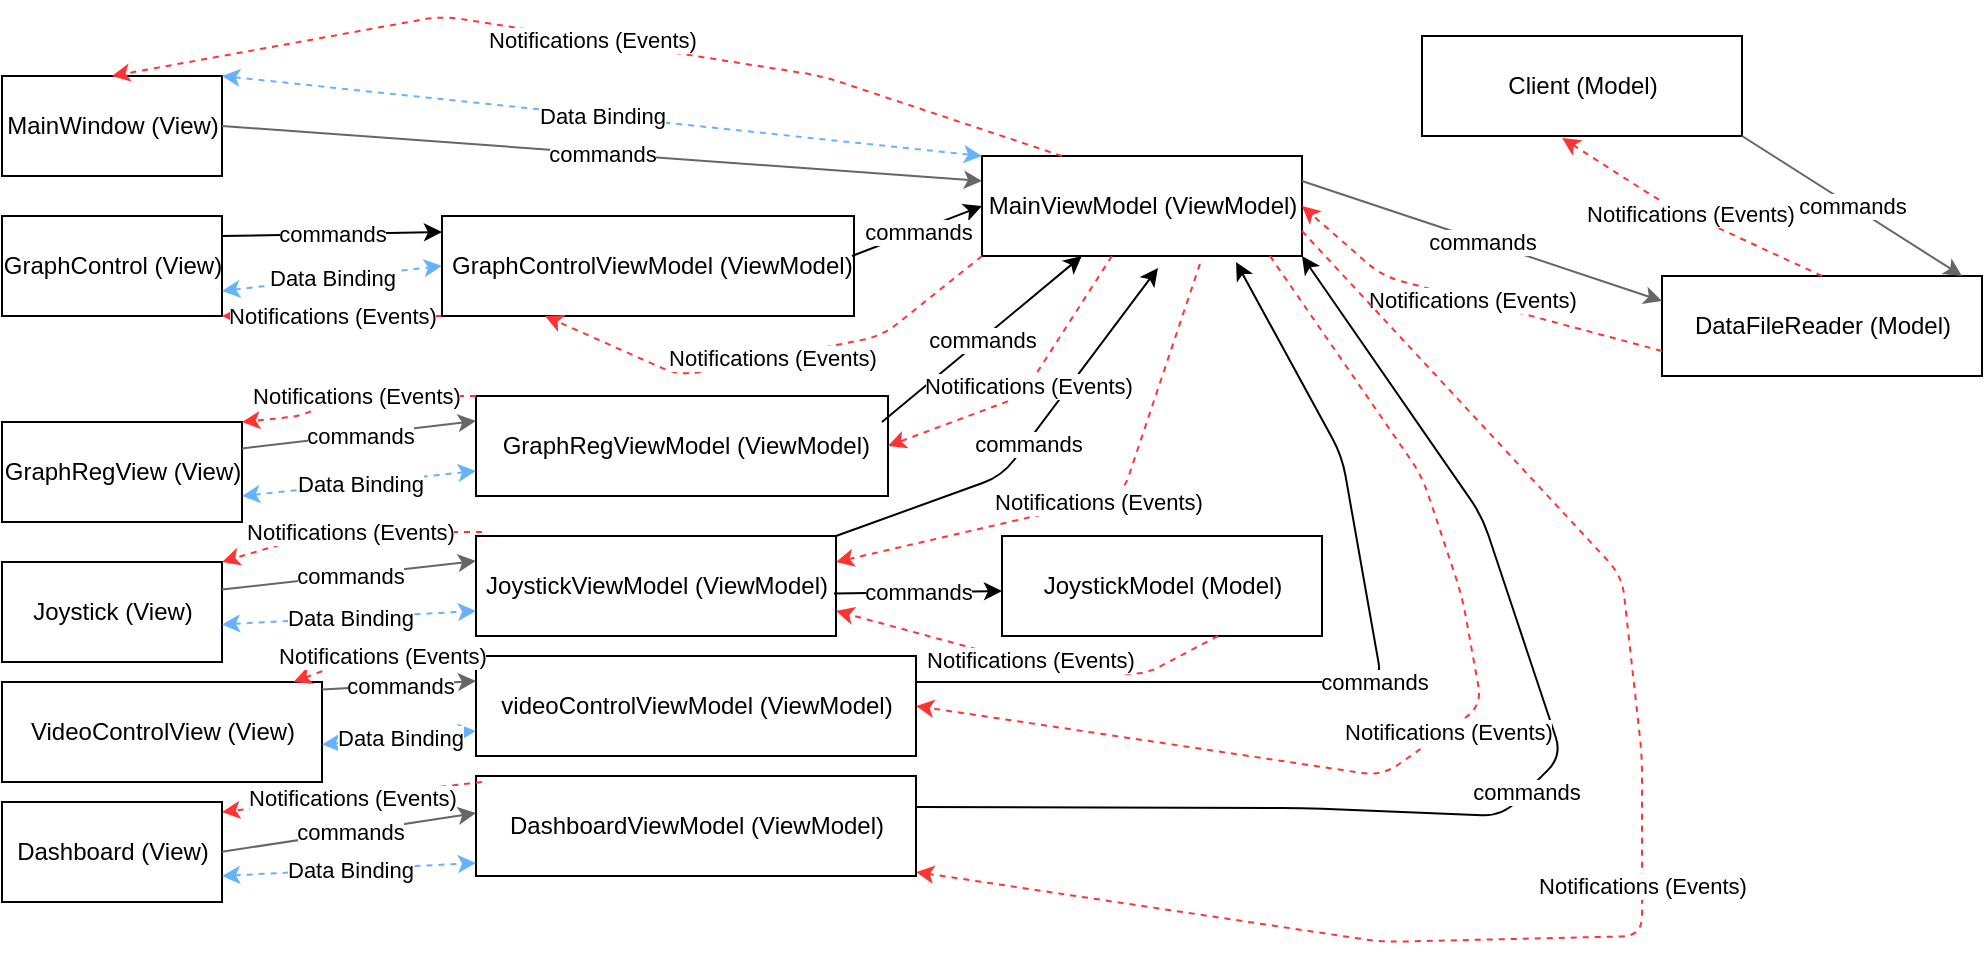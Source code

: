 <mxfile version="14.6.0" type="github">
  <diagram id="C5RBs43oDa-KdzZeNtuy" name="Page-1">
    <mxGraphModel dx="1221" dy="645" grid="1" gridSize="10" guides="1" tooltips="1" connect="1" arrows="1" fold="1" page="1" pageScale="1" pageWidth="1169" pageHeight="827" math="0" shadow="0">
      <root>
        <mxCell id="WIyWlLk6GJQsqaUBKTNV-0" />
        <mxCell id="WIyWlLk6GJQsqaUBKTNV-1" parent="WIyWlLk6GJQsqaUBKTNV-0" />
        <mxCell id="LMAW1DUZcX1mLdOMo50G-0" value="MainWindow (View)" style="html=1;" parent="WIyWlLk6GJQsqaUBKTNV-1" vertex="1">
          <mxGeometry x="110" y="190" width="110" height="50" as="geometry" />
        </mxCell>
        <mxCell id="LMAW1DUZcX1mLdOMo50G-1" value="GraphControl (View)" style="html=1;" parent="WIyWlLk6GJQsqaUBKTNV-1" vertex="1">
          <mxGeometry x="110" y="260" width="110" height="50" as="geometry" />
        </mxCell>
        <mxCell id="LMAW1DUZcX1mLdOMo50G-2" value="VideoControlView (View)" style="html=1;" parent="WIyWlLk6GJQsqaUBKTNV-1" vertex="1">
          <mxGeometry x="110" y="493" width="160" height="50" as="geometry" />
        </mxCell>
        <mxCell id="LMAW1DUZcX1mLdOMo50G-3" value="GraphRegView (View)" style="html=1;" parent="WIyWlLk6GJQsqaUBKTNV-1" vertex="1">
          <mxGeometry x="110" y="363" width="120" height="50" as="geometry" />
        </mxCell>
        <mxCell id="LMAW1DUZcX1mLdOMo50G-4" value="Joystick (View)" style="html=1;" parent="WIyWlLk6GJQsqaUBKTNV-1" vertex="1">
          <mxGeometry x="110" y="433" width="110" height="50" as="geometry" />
        </mxCell>
        <mxCell id="LMAW1DUZcX1mLdOMo50G-6" value="Dashboard (View)" style="html=1;" parent="WIyWlLk6GJQsqaUBKTNV-1" vertex="1">
          <mxGeometry x="110" y="553" width="110" height="50" as="geometry" />
        </mxCell>
        <mxCell id="LMAW1DUZcX1mLdOMo50G-9" value="MainViewModel (ViewModel)" style="html=1;" parent="WIyWlLk6GJQsqaUBKTNV-1" vertex="1">
          <mxGeometry x="600" y="230" width="160" height="50" as="geometry" />
        </mxCell>
        <mxCell id="LMAW1DUZcX1mLdOMo50G-13" value="videoControlViewModel (ViewModel)" style="html=1;" parent="WIyWlLk6GJQsqaUBKTNV-1" vertex="1">
          <mxGeometry x="347" y="480" width="220" height="50" as="geometry" />
        </mxCell>
        <mxCell id="LMAW1DUZcX1mLdOMo50G-15" value="&amp;nbsp;GraphRegViewModel (ViewModel)" style="html=1;" parent="WIyWlLk6GJQsqaUBKTNV-1" vertex="1">
          <mxGeometry x="347" y="350" width="206" height="50" as="geometry" />
        </mxCell>
        <mxCell id="LMAW1DUZcX1mLdOMo50G-16" value="DashboardViewModel (ViewModel)" style="html=1;" parent="WIyWlLk6GJQsqaUBKTNV-1" vertex="1">
          <mxGeometry x="347" y="540" width="220" height="50" as="geometry" />
        </mxCell>
        <mxCell id="LMAW1DUZcX1mLdOMo50G-17" value="JoystickViewModel (ViewModel)" style="html=1;" parent="WIyWlLk6GJQsqaUBKTNV-1" vertex="1">
          <mxGeometry x="347" y="420" width="180" height="50" as="geometry" />
        </mxCell>
        <mxCell id="LMAW1DUZcX1mLdOMo50G-18" value="DataFileReader (Model)" style="html=1;" parent="WIyWlLk6GJQsqaUBKTNV-1" vertex="1">
          <mxGeometry x="940" y="290" width="160" height="50" as="geometry" />
        </mxCell>
        <mxCell id="LMAW1DUZcX1mLdOMo50G-19" value="JoystickModel (Model)" style="html=1;" parent="WIyWlLk6GJQsqaUBKTNV-1" vertex="1">
          <mxGeometry x="610" y="420" width="160" height="50" as="geometry" />
        </mxCell>
        <mxCell id="LMAW1DUZcX1mLdOMo50G-55" value="" style="endArrow=classic;html=1;entryX=0;entryY=0.25;entryDx=0;entryDy=0;fillColor=#f5f5f5;strokeColor=#666666;exitX=1;exitY=0.5;exitDx=0;exitDy=0;" parent="WIyWlLk6GJQsqaUBKTNV-1" source="LMAW1DUZcX1mLdOMo50G-0" target="LMAW1DUZcX1mLdOMo50G-9" edge="1">
          <mxGeometry relative="1" as="geometry">
            <mxPoint x="220" y="200" as="sourcePoint" />
            <mxPoint x="320" y="200" as="targetPoint" />
            <Array as="points" />
          </mxGeometry>
        </mxCell>
        <mxCell id="LMAW1DUZcX1mLdOMo50G-56" value="commands" style="edgeLabel;resizable=0;html=1;align=center;verticalAlign=middle;" parent="LMAW1DUZcX1mLdOMo50G-55" connectable="0" vertex="1">
          <mxGeometry relative="1" as="geometry" />
        </mxCell>
        <mxCell id="LMAW1DUZcX1mLdOMo50G-60" value="" style="endArrow=classic;html=1;" parent="WIyWlLk6GJQsqaUBKTNV-1" edge="1">
          <mxGeometry relative="1" as="geometry">
            <mxPoint x="220" y="270" as="sourcePoint" />
            <mxPoint x="330" y="268" as="targetPoint" />
            <Array as="points" />
          </mxGeometry>
        </mxCell>
        <mxCell id="LMAW1DUZcX1mLdOMo50G-61" value="commands" style="edgeLabel;resizable=0;html=1;align=center;verticalAlign=middle;" parent="LMAW1DUZcX1mLdOMo50G-60" connectable="0" vertex="1">
          <mxGeometry relative="1" as="geometry" />
        </mxCell>
        <mxCell id="LMAW1DUZcX1mLdOMo50G-62" value="" style="endArrow=classic;html=1;entryX=0;entryY=0.25;entryDx=0;entryDy=0;fillColor=#f5f5f5;strokeColor=#666666;" parent="WIyWlLk6GJQsqaUBKTNV-1" target="LMAW1DUZcX1mLdOMo50G-18" edge="1">
          <mxGeometry relative="1" as="geometry">
            <mxPoint x="760" y="242.5" as="sourcePoint" />
            <mxPoint x="1140" y="240" as="targetPoint" />
            <Array as="points" />
          </mxGeometry>
        </mxCell>
        <mxCell id="LMAW1DUZcX1mLdOMo50G-63" value="commands" style="edgeLabel;resizable=0;html=1;align=center;verticalAlign=middle;" parent="LMAW1DUZcX1mLdOMo50G-62" connectable="0" vertex="1">
          <mxGeometry relative="1" as="geometry" />
        </mxCell>
        <mxCell id="LMAW1DUZcX1mLdOMo50G-64" value="" style="endArrow=classic;html=1;entryX=0;entryY=0.25;entryDx=0;entryDy=0;fillColor=#f5f5f5;strokeColor=#666666;" parent="WIyWlLk6GJQsqaUBKTNV-1" target="LMAW1DUZcX1mLdOMo50G-15" edge="1">
          <mxGeometry relative="1" as="geometry">
            <mxPoint x="230" y="376.25" as="sourcePoint" />
            <mxPoint x="610" y="373.75" as="targetPoint" />
            <Array as="points" />
          </mxGeometry>
        </mxCell>
        <mxCell id="LMAW1DUZcX1mLdOMo50G-65" value="commands" style="edgeLabel;resizable=0;html=1;align=center;verticalAlign=middle;" parent="LMAW1DUZcX1mLdOMo50G-64" connectable="0" vertex="1">
          <mxGeometry relative="1" as="geometry" />
        </mxCell>
        <mxCell id="LMAW1DUZcX1mLdOMo50G-66" value="" style="endArrow=classic;html=1;entryX=0;entryY=0.25;entryDx=0;entryDy=0;fillColor=#f5f5f5;strokeColor=#666666;" parent="WIyWlLk6GJQsqaUBKTNV-1" target="LMAW1DUZcX1mLdOMo50G-13" edge="1">
          <mxGeometry relative="1" as="geometry">
            <mxPoint x="270" y="496.75" as="sourcePoint" />
            <mxPoint x="387" y="483" as="targetPoint" />
            <Array as="points" />
          </mxGeometry>
        </mxCell>
        <mxCell id="LMAW1DUZcX1mLdOMo50G-67" value="commands" style="edgeLabel;resizable=0;html=1;align=center;verticalAlign=middle;" parent="LMAW1DUZcX1mLdOMo50G-66" connectable="0" vertex="1">
          <mxGeometry relative="1" as="geometry" />
        </mxCell>
        <mxCell id="LMAW1DUZcX1mLdOMo50G-68" value="" style="endArrow=classic;html=1;entryX=0;entryY=0.25;entryDx=0;entryDy=0;fillColor=#f5f5f5;strokeColor=#666666;" parent="WIyWlLk6GJQsqaUBKTNV-1" target="LMAW1DUZcX1mLdOMo50G-17" edge="1">
          <mxGeometry relative="1" as="geometry">
            <mxPoint x="220" y="446.75" as="sourcePoint" />
            <mxPoint x="337" y="433" as="targetPoint" />
            <Array as="points" />
          </mxGeometry>
        </mxCell>
        <mxCell id="LMAW1DUZcX1mLdOMo50G-69" value="commands" style="edgeLabel;resizable=0;html=1;align=center;verticalAlign=middle;" parent="LMAW1DUZcX1mLdOMo50G-68" connectable="0" vertex="1">
          <mxGeometry relative="1" as="geometry" />
        </mxCell>
        <mxCell id="LMAW1DUZcX1mLdOMo50G-70" value="" style="endArrow=classic;html=1;entryX=0;entryY=0.25;entryDx=0;entryDy=0;fillColor=#f5f5f5;strokeColor=#666666;" parent="WIyWlLk6GJQsqaUBKTNV-1" edge="1">
          <mxGeometry relative="1" as="geometry">
            <mxPoint x="220" y="577.88" as="sourcePoint" />
            <mxPoint x="347" y="558.5" as="targetPoint" />
            <Array as="points" />
          </mxGeometry>
        </mxCell>
        <mxCell id="LMAW1DUZcX1mLdOMo50G-71" value="commands" style="edgeLabel;resizable=0;html=1;align=center;verticalAlign=middle;" parent="LMAW1DUZcX1mLdOMo50G-70" connectable="0" vertex="1">
          <mxGeometry relative="1" as="geometry" />
        </mxCell>
        <mxCell id="LMAW1DUZcX1mLdOMo50G-72" value="" style="endArrow=classic;html=1;entryX=0;entryY=0.25;entryDx=0;entryDy=0;" parent="WIyWlLk6GJQsqaUBKTNV-1" edge="1">
          <mxGeometry relative="1" as="geometry">
            <mxPoint x="526" y="448.75" as="sourcePoint" />
            <mxPoint x="610" y="447.5" as="targetPoint" />
            <Array as="points" />
          </mxGeometry>
        </mxCell>
        <mxCell id="LMAW1DUZcX1mLdOMo50G-73" value="commands" style="edgeLabel;resizable=0;html=1;align=center;verticalAlign=middle;" parent="LMAW1DUZcX1mLdOMo50G-72" connectable="0" vertex="1">
          <mxGeometry relative="1" as="geometry" />
        </mxCell>
        <mxCell id="LMAW1DUZcX1mLdOMo50G-74" value="" style="endArrow=classic;html=1;" parent="WIyWlLk6GJQsqaUBKTNV-1" target="LMAW1DUZcX1mLdOMo50G-9" edge="1">
          <mxGeometry relative="1" as="geometry">
            <mxPoint x="550" y="363" as="sourcePoint" />
            <mxPoint x="667" y="349.25" as="targetPoint" />
            <Array as="points" />
          </mxGeometry>
        </mxCell>
        <mxCell id="LMAW1DUZcX1mLdOMo50G-75" value="commands" style="edgeLabel;resizable=0;html=1;align=center;verticalAlign=middle;" parent="LMAW1DUZcX1mLdOMo50G-74" connectable="0" vertex="1">
          <mxGeometry relative="1" as="geometry" />
        </mxCell>
        <mxCell id="LMAW1DUZcX1mLdOMo50G-76" value="" style="endArrow=classic;html=1;entryX=0.794;entryY=1.06;entryDx=0;entryDy=0;entryPerimeter=0;" parent="WIyWlLk6GJQsqaUBKTNV-1" target="LMAW1DUZcX1mLdOMo50G-9" edge="1">
          <mxGeometry relative="1" as="geometry">
            <mxPoint x="567" y="493" as="sourcePoint" />
            <mxPoint x="830" y="460" as="targetPoint" />
            <Array as="points">
              <mxPoint x="710" y="493" />
              <mxPoint x="800" y="493" />
              <mxPoint x="780" y="380" />
            </Array>
          </mxGeometry>
        </mxCell>
        <mxCell id="LMAW1DUZcX1mLdOMo50G-77" value="commands" style="edgeLabel;resizable=0;html=1;align=center;verticalAlign=middle;" parent="LMAW1DUZcX1mLdOMo50G-76" connectable="0" vertex="1">
          <mxGeometry relative="1" as="geometry" />
        </mxCell>
        <mxCell id="LMAW1DUZcX1mLdOMo50G-108" value="" style="endArrow=classic;html=1;entryX=1;entryY=1;entryDx=0;entryDy=0;" parent="WIyWlLk6GJQsqaUBKTNV-1" target="LMAW1DUZcX1mLdOMo50G-9" edge="1">
          <mxGeometry relative="1" as="geometry">
            <mxPoint x="567" y="555.5" as="sourcePoint" />
            <mxPoint x="940" y="500" as="targetPoint" />
            <Array as="points">
              <mxPoint x="760" y="556" />
              <mxPoint x="860" y="560" />
              <mxPoint x="890" y="530" />
              <mxPoint x="870" y="470" />
              <mxPoint x="850" y="410" />
            </Array>
          </mxGeometry>
        </mxCell>
        <mxCell id="LMAW1DUZcX1mLdOMo50G-109" value="commands" style="edgeLabel;resizable=0;html=1;align=center;verticalAlign=middle;" parent="LMAW1DUZcX1mLdOMo50G-108" connectable="0" vertex="1">
          <mxGeometry relative="1" as="geometry" />
        </mxCell>
        <mxCell id="LMAW1DUZcX1mLdOMo50G-112" value="" style="endArrow=classic;html=1;fillColor=#dae8fc;startArrow=classic;dashed=1;strokeColor=#66B2FF;entryX=0;entryY=0;entryDx=0;entryDy=0;exitX=1;exitY=0;exitDx=0;exitDy=0;" parent="WIyWlLk6GJQsqaUBKTNV-1" source="LMAW1DUZcX1mLdOMo50G-0" target="LMAW1DUZcX1mLdOMo50G-9" edge="1">
          <mxGeometry relative="1" as="geometry">
            <mxPoint x="220" y="190" as="sourcePoint" />
            <mxPoint x="600" y="220" as="targetPoint" />
            <Array as="points" />
          </mxGeometry>
        </mxCell>
        <mxCell id="LMAW1DUZcX1mLdOMo50G-113" value="Data Binding" style="edgeLabel;resizable=0;html=1;align=center;verticalAlign=middle;" parent="LMAW1DUZcX1mLdOMo50G-112" connectable="0" vertex="1">
          <mxGeometry relative="1" as="geometry" />
        </mxCell>
        <mxCell id="LMAW1DUZcX1mLdOMo50G-114" value="" style="endArrow=classic;html=1;fillColor=#dae8fc;startArrow=classic;dashed=1;strokeColor=#66B2FF;exitX=1;exitY=0.75;exitDx=0;exitDy=0;entryX=0;entryY=0.5;entryDx=0;entryDy=0;" parent="WIyWlLk6GJQsqaUBKTNV-1" source="LMAW1DUZcX1mLdOMo50G-1" target="4H5bHVkT4g37qhYqPiwG-0" edge="1">
          <mxGeometry relative="1" as="geometry">
            <mxPoint x="220" y="280" as="sourcePoint" />
            <mxPoint x="320" y="290" as="targetPoint" />
            <Array as="points" />
          </mxGeometry>
        </mxCell>
        <mxCell id="LMAW1DUZcX1mLdOMo50G-115" value="Data Binding" style="edgeLabel;resizable=0;html=1;align=center;verticalAlign=middle;" parent="LMAW1DUZcX1mLdOMo50G-114" connectable="0" vertex="1">
          <mxGeometry relative="1" as="geometry" />
        </mxCell>
        <mxCell id="LMAW1DUZcX1mLdOMo50G-116" value="" style="endArrow=classic;html=1;fillColor=#dae8fc;startArrow=classic;dashed=1;strokeColor=#66B2FF;exitX=1;exitY=0.75;exitDx=0;exitDy=0;entryX=0;entryY=0.75;entryDx=0;entryDy=0;" parent="WIyWlLk6GJQsqaUBKTNV-1" target="LMAW1DUZcX1mLdOMo50G-15" edge="1">
          <mxGeometry relative="1" as="geometry">
            <mxPoint x="230" y="400" as="sourcePoint" />
            <mxPoint x="400" y="400.5" as="targetPoint" />
            <Array as="points" />
          </mxGeometry>
        </mxCell>
        <mxCell id="LMAW1DUZcX1mLdOMo50G-117" value="Data Binding" style="edgeLabel;resizable=0;html=1;align=center;verticalAlign=middle;" parent="LMAW1DUZcX1mLdOMo50G-116" connectable="0" vertex="1">
          <mxGeometry relative="1" as="geometry" />
        </mxCell>
        <mxCell id="LMAW1DUZcX1mLdOMo50G-118" value="" style="endArrow=classic;html=1;fillColor=#dae8fc;startArrow=classic;dashed=1;strokeColor=#66B2FF;exitX=1;exitY=0.75;exitDx=0;exitDy=0;entryX=0;entryY=0.75;entryDx=0;entryDy=0;" parent="WIyWlLk6GJQsqaUBKTNV-1" target="LMAW1DUZcX1mLdOMo50G-17" edge="1">
          <mxGeometry relative="1" as="geometry">
            <mxPoint x="220" y="464.25" as="sourcePoint" />
            <mxPoint x="337" y="451.75" as="targetPoint" />
            <Array as="points" />
          </mxGeometry>
        </mxCell>
        <mxCell id="LMAW1DUZcX1mLdOMo50G-119" value="Data Binding" style="edgeLabel;resizable=0;html=1;align=center;verticalAlign=middle;" parent="LMAW1DUZcX1mLdOMo50G-118" connectable="0" vertex="1">
          <mxGeometry relative="1" as="geometry" />
        </mxCell>
        <mxCell id="LMAW1DUZcX1mLdOMo50G-120" value="" style="endArrow=classic;html=1;fillColor=#dae8fc;startArrow=classic;dashed=1;strokeColor=#66B2FF;exitX=1;exitY=0.75;exitDx=0;exitDy=0;entryX=0;entryY=0.75;entryDx=0;entryDy=0;" parent="WIyWlLk6GJQsqaUBKTNV-1" target="LMAW1DUZcX1mLdOMo50G-13" edge="1">
          <mxGeometry relative="1" as="geometry">
            <mxPoint x="270" y="524.25" as="sourcePoint" />
            <mxPoint x="387" y="511.75" as="targetPoint" />
            <Array as="points" />
          </mxGeometry>
        </mxCell>
        <mxCell id="LMAW1DUZcX1mLdOMo50G-121" value="Data Binding" style="edgeLabel;resizable=0;html=1;align=center;verticalAlign=middle;" parent="LMAW1DUZcX1mLdOMo50G-120" connectable="0" vertex="1">
          <mxGeometry relative="1" as="geometry" />
        </mxCell>
        <mxCell id="LMAW1DUZcX1mLdOMo50G-122" value="" style="endArrow=classic;html=1;fillColor=#dae8fc;startArrow=classic;dashed=1;strokeColor=#66B2FF;entryX=0;entryY=0.75;entryDx=0;entryDy=0;" parent="WIyWlLk6GJQsqaUBKTNV-1" edge="1">
          <mxGeometry relative="1" as="geometry">
            <mxPoint x="220" y="590" as="sourcePoint" />
            <mxPoint x="347" y="583.5" as="targetPoint" />
            <Array as="points" />
          </mxGeometry>
        </mxCell>
        <mxCell id="LMAW1DUZcX1mLdOMo50G-123" value="Data Binding" style="edgeLabel;resizable=0;html=1;align=center;verticalAlign=middle;" parent="LMAW1DUZcX1mLdOMo50G-122" connectable="0" vertex="1">
          <mxGeometry relative="1" as="geometry" />
        </mxCell>
        <mxCell id="LMAW1DUZcX1mLdOMo50G-124" value="" style="endArrow=classic;html=1;exitX=1;exitY=0;exitDx=0;exitDy=0;exitPerimeter=0;entryX=0.55;entryY=1.12;entryDx=0;entryDy=0;entryPerimeter=0;" parent="WIyWlLk6GJQsqaUBKTNV-1" source="LMAW1DUZcX1mLdOMo50G-17" target="LMAW1DUZcX1mLdOMo50G-9" edge="1">
          <mxGeometry relative="1" as="geometry">
            <mxPoint x="527" y="425.63" as="sourcePoint" />
            <mxPoint x="681" y="324.38" as="targetPoint" />
            <Array as="points">
              <mxPoint x="610" y="390" />
            </Array>
          </mxGeometry>
        </mxCell>
        <mxCell id="LMAW1DUZcX1mLdOMo50G-125" value="commands" style="edgeLabel;resizable=0;html=1;align=center;verticalAlign=middle;" parent="LMAW1DUZcX1mLdOMo50G-124" connectable="0" vertex="1">
          <mxGeometry relative="1" as="geometry" />
        </mxCell>
        <mxCell id="LMAW1DUZcX1mLdOMo50G-127" value="" style="endArrow=classic;html=1;entryX=1;entryY=0.5;entryDx=0;entryDy=0;fillColor=#f5f5f5;dashed=1;strokeColor=#FF3333;exitX=0;exitY=0.75;exitDx=0;exitDy=0;" parent="WIyWlLk6GJQsqaUBKTNV-1" source="LMAW1DUZcX1mLdOMo50G-18" target="LMAW1DUZcX1mLdOMo50G-9" edge="1">
          <mxGeometry relative="1" as="geometry">
            <mxPoint x="930" y="320" as="sourcePoint" />
            <mxPoint x="1060" y="400" as="targetPoint" />
            <Array as="points">
              <mxPoint x="800" y="290" />
            </Array>
          </mxGeometry>
        </mxCell>
        <mxCell id="LMAW1DUZcX1mLdOMo50G-128" value="Notifications (Events)" style="edgeLabel;resizable=0;html=1;align=center;verticalAlign=middle;" parent="LMAW1DUZcX1mLdOMo50G-127" connectable="0" vertex="1">
          <mxGeometry relative="1" as="geometry" />
        </mxCell>
        <mxCell id="LMAW1DUZcX1mLdOMo50G-129" value="" style="endArrow=classic;html=1;entryX=1;entryY=0.5;entryDx=0;entryDy=0;fillColor=#f5f5f5;dashed=1;strokeColor=#FF3333;exitX=0.406;exitY=1;exitDx=0;exitDy=0;exitPerimeter=0;" parent="WIyWlLk6GJQsqaUBKTNV-1" source="LMAW1DUZcX1mLdOMo50G-9" target="LMAW1DUZcX1mLdOMo50G-15" edge="1">
          <mxGeometry relative="1" as="geometry">
            <mxPoint x="1060" y="433" as="sourcePoint" />
            <mxPoint x="880" y="360.5" as="targetPoint" />
            <Array as="points">
              <mxPoint x="620" y="350" />
            </Array>
          </mxGeometry>
        </mxCell>
        <mxCell id="LMAW1DUZcX1mLdOMo50G-130" value="Notifications (Events)" style="edgeLabel;resizable=0;html=1;align=center;verticalAlign=middle;" parent="LMAW1DUZcX1mLdOMo50G-129" connectable="0" vertex="1">
          <mxGeometry relative="1" as="geometry" />
        </mxCell>
        <mxCell id="LMAW1DUZcX1mLdOMo50G-131" value="" style="endArrow=classic;html=1;fillColor=#f5f5f5;dashed=1;strokeColor=#FF3333;exitX=0.681;exitY=1.08;exitDx=0;exitDy=0;exitPerimeter=0;" parent="WIyWlLk6GJQsqaUBKTNV-1" source="LMAW1DUZcX1mLdOMo50G-9" edge="1">
          <mxGeometry relative="1" as="geometry">
            <mxPoint x="711.96" y="310" as="sourcePoint" />
            <mxPoint x="527" y="433" as="targetPoint" />
            <Array as="points">
              <mxPoint x="670" y="400" />
            </Array>
          </mxGeometry>
        </mxCell>
        <mxCell id="LMAW1DUZcX1mLdOMo50G-132" value="Notifications (Events)" style="edgeLabel;resizable=0;html=1;align=center;verticalAlign=middle;" parent="LMAW1DUZcX1mLdOMo50G-131" connectable="0" vertex="1">
          <mxGeometry relative="1" as="geometry" />
        </mxCell>
        <mxCell id="LMAW1DUZcX1mLdOMo50G-133" value="" style="endArrow=classic;html=1;fillColor=#f5f5f5;dashed=1;strokeColor=#FF3333;exitX=0.9;exitY=1;exitDx=0;exitDy=0;exitPerimeter=0;entryX=1;entryY=0.5;entryDx=0;entryDy=0;" parent="WIyWlLk6GJQsqaUBKTNV-1" source="LMAW1DUZcX1mLdOMo50G-9" target="LMAW1DUZcX1mLdOMo50G-13" edge="1">
          <mxGeometry relative="1" as="geometry">
            <mxPoint x="781.96" y="400" as="sourcePoint" />
            <mxPoint x="580" y="510" as="targetPoint" />
            <Array as="points">
              <mxPoint x="820" y="390" />
              <mxPoint x="840" y="450" />
              <mxPoint x="850" y="505" />
              <mxPoint x="800" y="540" />
            </Array>
          </mxGeometry>
        </mxCell>
        <mxCell id="LMAW1DUZcX1mLdOMo50G-134" value="Notifications (Events)" style="edgeLabel;resizable=0;html=1;align=center;verticalAlign=middle;" parent="LMAW1DUZcX1mLdOMo50G-133" connectable="0" vertex="1">
          <mxGeometry relative="1" as="geometry" />
        </mxCell>
        <mxCell id="LMAW1DUZcX1mLdOMo50G-135" value="" style="endArrow=classic;html=1;fillColor=#f5f5f5;dashed=1;strokeColor=#FF3333;entryX=1;entryY=0.5;entryDx=0;entryDy=0;exitX=1;exitY=0.75;exitDx=0;exitDy=0;" parent="WIyWlLk6GJQsqaUBKTNV-1" source="LMAW1DUZcX1mLdOMo50G-9" edge="1">
          <mxGeometry relative="1" as="geometry">
            <mxPoint x="890" y="340" as="sourcePoint" />
            <mxPoint x="567" y="588" as="targetPoint" />
            <Array as="points">
              <mxPoint x="920" y="440" />
              <mxPoint x="930" y="530" />
              <mxPoint x="930" y="620" />
              <mxPoint x="800" y="623" />
            </Array>
          </mxGeometry>
        </mxCell>
        <mxCell id="LMAW1DUZcX1mLdOMo50G-136" value="Notifications (Events)" style="edgeLabel;resizable=0;html=1;align=center;verticalAlign=middle;" parent="LMAW1DUZcX1mLdOMo50G-135" connectable="0" vertex="1">
          <mxGeometry relative="1" as="geometry" />
        </mxCell>
        <mxCell id="LMAW1DUZcX1mLdOMo50G-137" value="" style="endArrow=classic;html=1;entryX=1;entryY=0.75;entryDx=0;entryDy=0;fillColor=#f5f5f5;dashed=1;strokeColor=#FF3333;exitX=0.675;exitY=1;exitDx=0;exitDy=0;exitPerimeter=0;" parent="WIyWlLk6GJQsqaUBKTNV-1" source="LMAW1DUZcX1mLdOMo50G-19" target="LMAW1DUZcX1mLdOMo50G-17" edge="1">
          <mxGeometry relative="1" as="geometry">
            <mxPoint x="730" y="480" as="sourcePoint" />
            <mxPoint x="553" y="470" as="targetPoint" />
            <Array as="points">
              <mxPoint x="680" y="490" />
              <mxPoint x="610" y="480" />
            </Array>
          </mxGeometry>
        </mxCell>
        <mxCell id="LMAW1DUZcX1mLdOMo50G-138" value="Notifications (Events)" style="edgeLabel;resizable=0;html=1;align=center;verticalAlign=middle;" parent="LMAW1DUZcX1mLdOMo50G-137" connectable="0" vertex="1">
          <mxGeometry relative="1" as="geometry" />
        </mxCell>
        <mxCell id="LMAW1DUZcX1mLdOMo50G-139" value="" style="endArrow=classic;html=1;fillColor=#f5f5f5;dashed=1;strokeColor=#FF3333;entryX=0.5;entryY=0;entryDx=0;entryDy=0;exitX=0.25;exitY=0;exitDx=0;exitDy=0;" parent="WIyWlLk6GJQsqaUBKTNV-1" source="LMAW1DUZcX1mLdOMo50G-9" target="LMAW1DUZcX1mLdOMo50G-0" edge="1">
          <mxGeometry relative="1" as="geometry">
            <mxPoint x="640" y="220" as="sourcePoint" />
            <mxPoint x="190" y="150" as="targetPoint" />
            <Array as="points">
              <mxPoint x="520" y="190" />
              <mxPoint x="330" y="160" />
            </Array>
          </mxGeometry>
        </mxCell>
        <mxCell id="LMAW1DUZcX1mLdOMo50G-140" value="Notifications (Events)" style="edgeLabel;resizable=0;html=1;align=center;verticalAlign=middle;" parent="LMAW1DUZcX1mLdOMo50G-139" connectable="0" vertex="1">
          <mxGeometry relative="1" as="geometry" />
        </mxCell>
        <mxCell id="LMAW1DUZcX1mLdOMo50G-141" value="" style="endArrow=classic;html=1;fillColor=#f5f5f5;dashed=1;strokeColor=#FF3333;entryX=1;entryY=1;entryDx=0;entryDy=0;exitX=0;exitY=1;exitDx=0;exitDy=0;" parent="WIyWlLk6GJQsqaUBKTNV-1" source="4H5bHVkT4g37qhYqPiwG-0" target="LMAW1DUZcX1mLdOMo50G-1" edge="1">
          <mxGeometry relative="1" as="geometry">
            <mxPoint x="350" y="320" as="sourcePoint" />
            <mxPoint x="220" y="300" as="targetPoint" />
            <Array as="points" />
          </mxGeometry>
        </mxCell>
        <mxCell id="LMAW1DUZcX1mLdOMo50G-142" value="Notifications (Events)" style="edgeLabel;resizable=0;html=1;align=center;verticalAlign=middle;" parent="LMAW1DUZcX1mLdOMo50G-141" connectable="0" vertex="1">
          <mxGeometry relative="1" as="geometry" />
        </mxCell>
        <mxCell id="LMAW1DUZcX1mLdOMo50G-143" value="" style="endArrow=classic;html=1;entryX=1;entryY=0;entryDx=0;entryDy=0;fillColor=#f5f5f5;dashed=1;strokeColor=#FF3333;exitX=0;exitY=0;exitDx=0;exitDy=0;" parent="WIyWlLk6GJQsqaUBKTNV-1" source="LMAW1DUZcX1mLdOMo50G-15" target="LMAW1DUZcX1mLdOMo50G-3" edge="1">
          <mxGeometry relative="1" as="geometry">
            <mxPoint x="341" y="355.5" as="sourcePoint" />
            <mxPoint x="150" y="343" as="targetPoint" />
            <Array as="points">
              <mxPoint x="280" y="350" />
              <mxPoint x="260" y="360" />
            </Array>
          </mxGeometry>
        </mxCell>
        <mxCell id="LMAW1DUZcX1mLdOMo50G-144" value="Notifications (Events)" style="edgeLabel;resizable=0;html=1;align=center;verticalAlign=middle;" parent="LMAW1DUZcX1mLdOMo50G-143" connectable="0" vertex="1">
          <mxGeometry relative="1" as="geometry" />
        </mxCell>
        <mxCell id="LMAW1DUZcX1mLdOMo50G-145" value="" style="endArrow=classic;html=1;fillColor=#f5f5f5;dashed=1;strokeColor=#FF3333;entryX=1;entryY=0;entryDx=0;entryDy=0;" parent="WIyWlLk6GJQsqaUBKTNV-1" target="LMAW1DUZcX1mLdOMo50G-4" edge="1">
          <mxGeometry relative="1" as="geometry">
            <mxPoint x="350" y="418" as="sourcePoint" />
            <mxPoint x="230" y="430" as="targetPoint" />
            <Array as="points">
              <mxPoint x="270" y="418" />
            </Array>
          </mxGeometry>
        </mxCell>
        <mxCell id="LMAW1DUZcX1mLdOMo50G-146" value="Notifications (Events)" style="edgeLabel;resizable=0;html=1;align=center;verticalAlign=middle;" parent="LMAW1DUZcX1mLdOMo50G-145" connectable="0" vertex="1">
          <mxGeometry relative="1" as="geometry" />
        </mxCell>
        <mxCell id="LMAW1DUZcX1mLdOMo50G-147" value="" style="endArrow=classic;html=1;fillColor=#f5f5f5;dashed=1;strokeColor=#FF3333;exitX=0;exitY=0;exitDx=0;exitDy=0;" parent="WIyWlLk6GJQsqaUBKTNV-1" source="LMAW1DUZcX1mLdOMo50G-13" target="LMAW1DUZcX1mLdOMo50G-2" edge="1">
          <mxGeometry relative="1" as="geometry">
            <mxPoint x="340" y="480" as="sourcePoint" />
            <mxPoint x="230" y="474" as="targetPoint" />
            <Array as="points">
              <mxPoint x="290" y="480" />
            </Array>
          </mxGeometry>
        </mxCell>
        <mxCell id="LMAW1DUZcX1mLdOMo50G-148" value="Notifications (Events)" style="edgeLabel;resizable=0;html=1;align=center;verticalAlign=middle;" parent="LMAW1DUZcX1mLdOMo50G-147" connectable="0" vertex="1">
          <mxGeometry relative="1" as="geometry" />
        </mxCell>
        <mxCell id="LMAW1DUZcX1mLdOMo50G-149" value="" style="endArrow=classic;html=1;fillColor=#f5f5f5;dashed=1;strokeColor=#FF3333;" parent="WIyWlLk6GJQsqaUBKTNV-1" edge="1">
          <mxGeometry relative="1" as="geometry">
            <mxPoint x="350" y="543" as="sourcePoint" />
            <mxPoint x="220" y="558" as="targetPoint" />
            <Array as="points" />
          </mxGeometry>
        </mxCell>
        <mxCell id="LMAW1DUZcX1mLdOMo50G-150" value="Notifications (Events)" style="edgeLabel;resizable=0;html=1;align=center;verticalAlign=middle;" parent="LMAW1DUZcX1mLdOMo50G-149" connectable="0" vertex="1">
          <mxGeometry relative="1" as="geometry" />
        </mxCell>
        <mxCell id="LMAW1DUZcX1mLdOMo50G-151" value="Client (Model)" style="html=1;" parent="WIyWlLk6GJQsqaUBKTNV-1" vertex="1">
          <mxGeometry x="820" y="170" width="160" height="50" as="geometry" />
        </mxCell>
        <mxCell id="LMAW1DUZcX1mLdOMo50G-152" value="" style="endArrow=classic;html=1;entryX=0;entryY=0.25;entryDx=0;entryDy=0;fillColor=#f5f5f5;strokeColor=#666666;exitX=1;exitY=1;exitDx=0;exitDy=0;" parent="WIyWlLk6GJQsqaUBKTNV-1" source="LMAW1DUZcX1mLdOMo50G-151" edge="1">
          <mxGeometry relative="1" as="geometry">
            <mxPoint x="910" y="230" as="sourcePoint" />
            <mxPoint x="1090" y="290" as="targetPoint" />
            <Array as="points" />
          </mxGeometry>
        </mxCell>
        <mxCell id="LMAW1DUZcX1mLdOMo50G-153" value="commands" style="edgeLabel;resizable=0;html=1;align=center;verticalAlign=middle;" parent="LMAW1DUZcX1mLdOMo50G-152" connectable="0" vertex="1">
          <mxGeometry relative="1" as="geometry" />
        </mxCell>
        <mxCell id="LMAW1DUZcX1mLdOMo50G-154" value="" style="endArrow=classic;html=1;entryX=0.438;entryY=1.02;entryDx=0;entryDy=0;fillColor=#f5f5f5;dashed=1;strokeColor=#FF3333;exitX=0;exitY=0.75;exitDx=0;exitDy=0;entryPerimeter=0;" parent="WIyWlLk6GJQsqaUBKTNV-1" target="LMAW1DUZcX1mLdOMo50G-151" edge="1">
          <mxGeometry relative="1" as="geometry">
            <mxPoint x="1020" y="290" as="sourcePoint" />
            <mxPoint x="840" y="217.5" as="targetPoint" />
            <Array as="points">
              <mxPoint x="940" y="253" />
            </Array>
          </mxGeometry>
        </mxCell>
        <mxCell id="LMAW1DUZcX1mLdOMo50G-155" value="Notifications (Events)" style="edgeLabel;resizable=0;html=1;align=center;verticalAlign=middle;" parent="LMAW1DUZcX1mLdOMo50G-154" connectable="0" vertex="1">
          <mxGeometry relative="1" as="geometry" />
        </mxCell>
        <mxCell id="4H5bHVkT4g37qhYqPiwG-0" value="&amp;nbsp;GraphControlViewModel (ViewModel)" style="html=1;" vertex="1" parent="WIyWlLk6GJQsqaUBKTNV-1">
          <mxGeometry x="330" y="260" width="206" height="50" as="geometry" />
        </mxCell>
        <mxCell id="4H5bHVkT4g37qhYqPiwG-2" value="" style="endArrow=classic;html=1;entryX=0;entryY=0.5;entryDx=0;entryDy=0;" edge="1" parent="WIyWlLk6GJQsqaUBKTNV-1" target="LMAW1DUZcX1mLdOMo50G-9">
          <mxGeometry relative="1" as="geometry">
            <mxPoint x="535" y="280" as="sourcePoint" />
            <mxPoint x="634.907" y="197" as="targetPoint" />
            <Array as="points" />
          </mxGeometry>
        </mxCell>
        <mxCell id="4H5bHVkT4g37qhYqPiwG-3" value="commands" style="edgeLabel;resizable=0;html=1;align=center;verticalAlign=middle;" connectable="0" vertex="1" parent="4H5bHVkT4g37qhYqPiwG-2">
          <mxGeometry relative="1" as="geometry" />
        </mxCell>
        <mxCell id="4H5bHVkT4g37qhYqPiwG-4" value="" style="endArrow=classic;html=1;fillColor=#f5f5f5;dashed=1;strokeColor=#FF3333;exitX=0;exitY=1;exitDx=0;exitDy=0;entryX=0.25;entryY=1;entryDx=0;entryDy=0;" edge="1" parent="WIyWlLk6GJQsqaUBKTNV-1" source="LMAW1DUZcX1mLdOMo50G-9" target="4H5bHVkT4g37qhYqPiwG-0">
          <mxGeometry relative="1" as="geometry">
            <mxPoint x="674.96" y="290" as="sourcePoint" />
            <mxPoint x="450" y="320" as="targetPoint" />
            <Array as="points">
              <mxPoint x="550" y="320" />
              <mxPoint x="449" y="340" />
            </Array>
          </mxGeometry>
        </mxCell>
        <mxCell id="4H5bHVkT4g37qhYqPiwG-5" value="Notifications (Events)" style="edgeLabel;resizable=0;html=1;align=center;verticalAlign=middle;" connectable="0" vertex="1" parent="4H5bHVkT4g37qhYqPiwG-4">
          <mxGeometry relative="1" as="geometry" />
        </mxCell>
      </root>
    </mxGraphModel>
  </diagram>
</mxfile>
